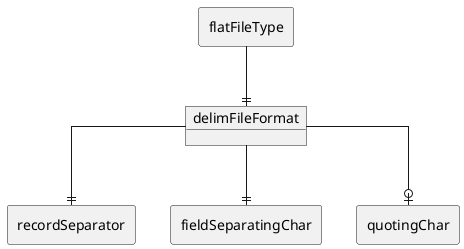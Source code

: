 @startuml
allowmixing
skinparam linetype ortho

rectangle "flatFileType" as p1
rectangle "recordSeparator" as c1
rectangle "fieldSeparatingChar" as c2
rectangle "quotingChar" as c3
object "delimFileFormat" as e
p1 --|| e
e --|| c1
e --|| c2
e --o| c3
@enduml
